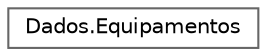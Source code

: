 digraph "Graphical Class Hierarchy"
{
 // LATEX_PDF_SIZE
  bgcolor="transparent";
  edge [fontname=Helvetica,fontsize=10,labelfontname=Helvetica,labelfontsize=10];
  node [fontname=Helvetica,fontsize=10,shape=box,height=0.2,width=0.4];
  rankdir="LR";
  Node0 [id="Node000000",label="Dados.Equipamentos",height=0.2,width=0.4,color="grey40", fillcolor="white", style="filled",URL="$class_dados_1_1_equipamentos.html",tooltip="Purpose: Class Equipamentos que contem um dicionario de equipamentos Created by: diogo Created on: 11..."];
}
